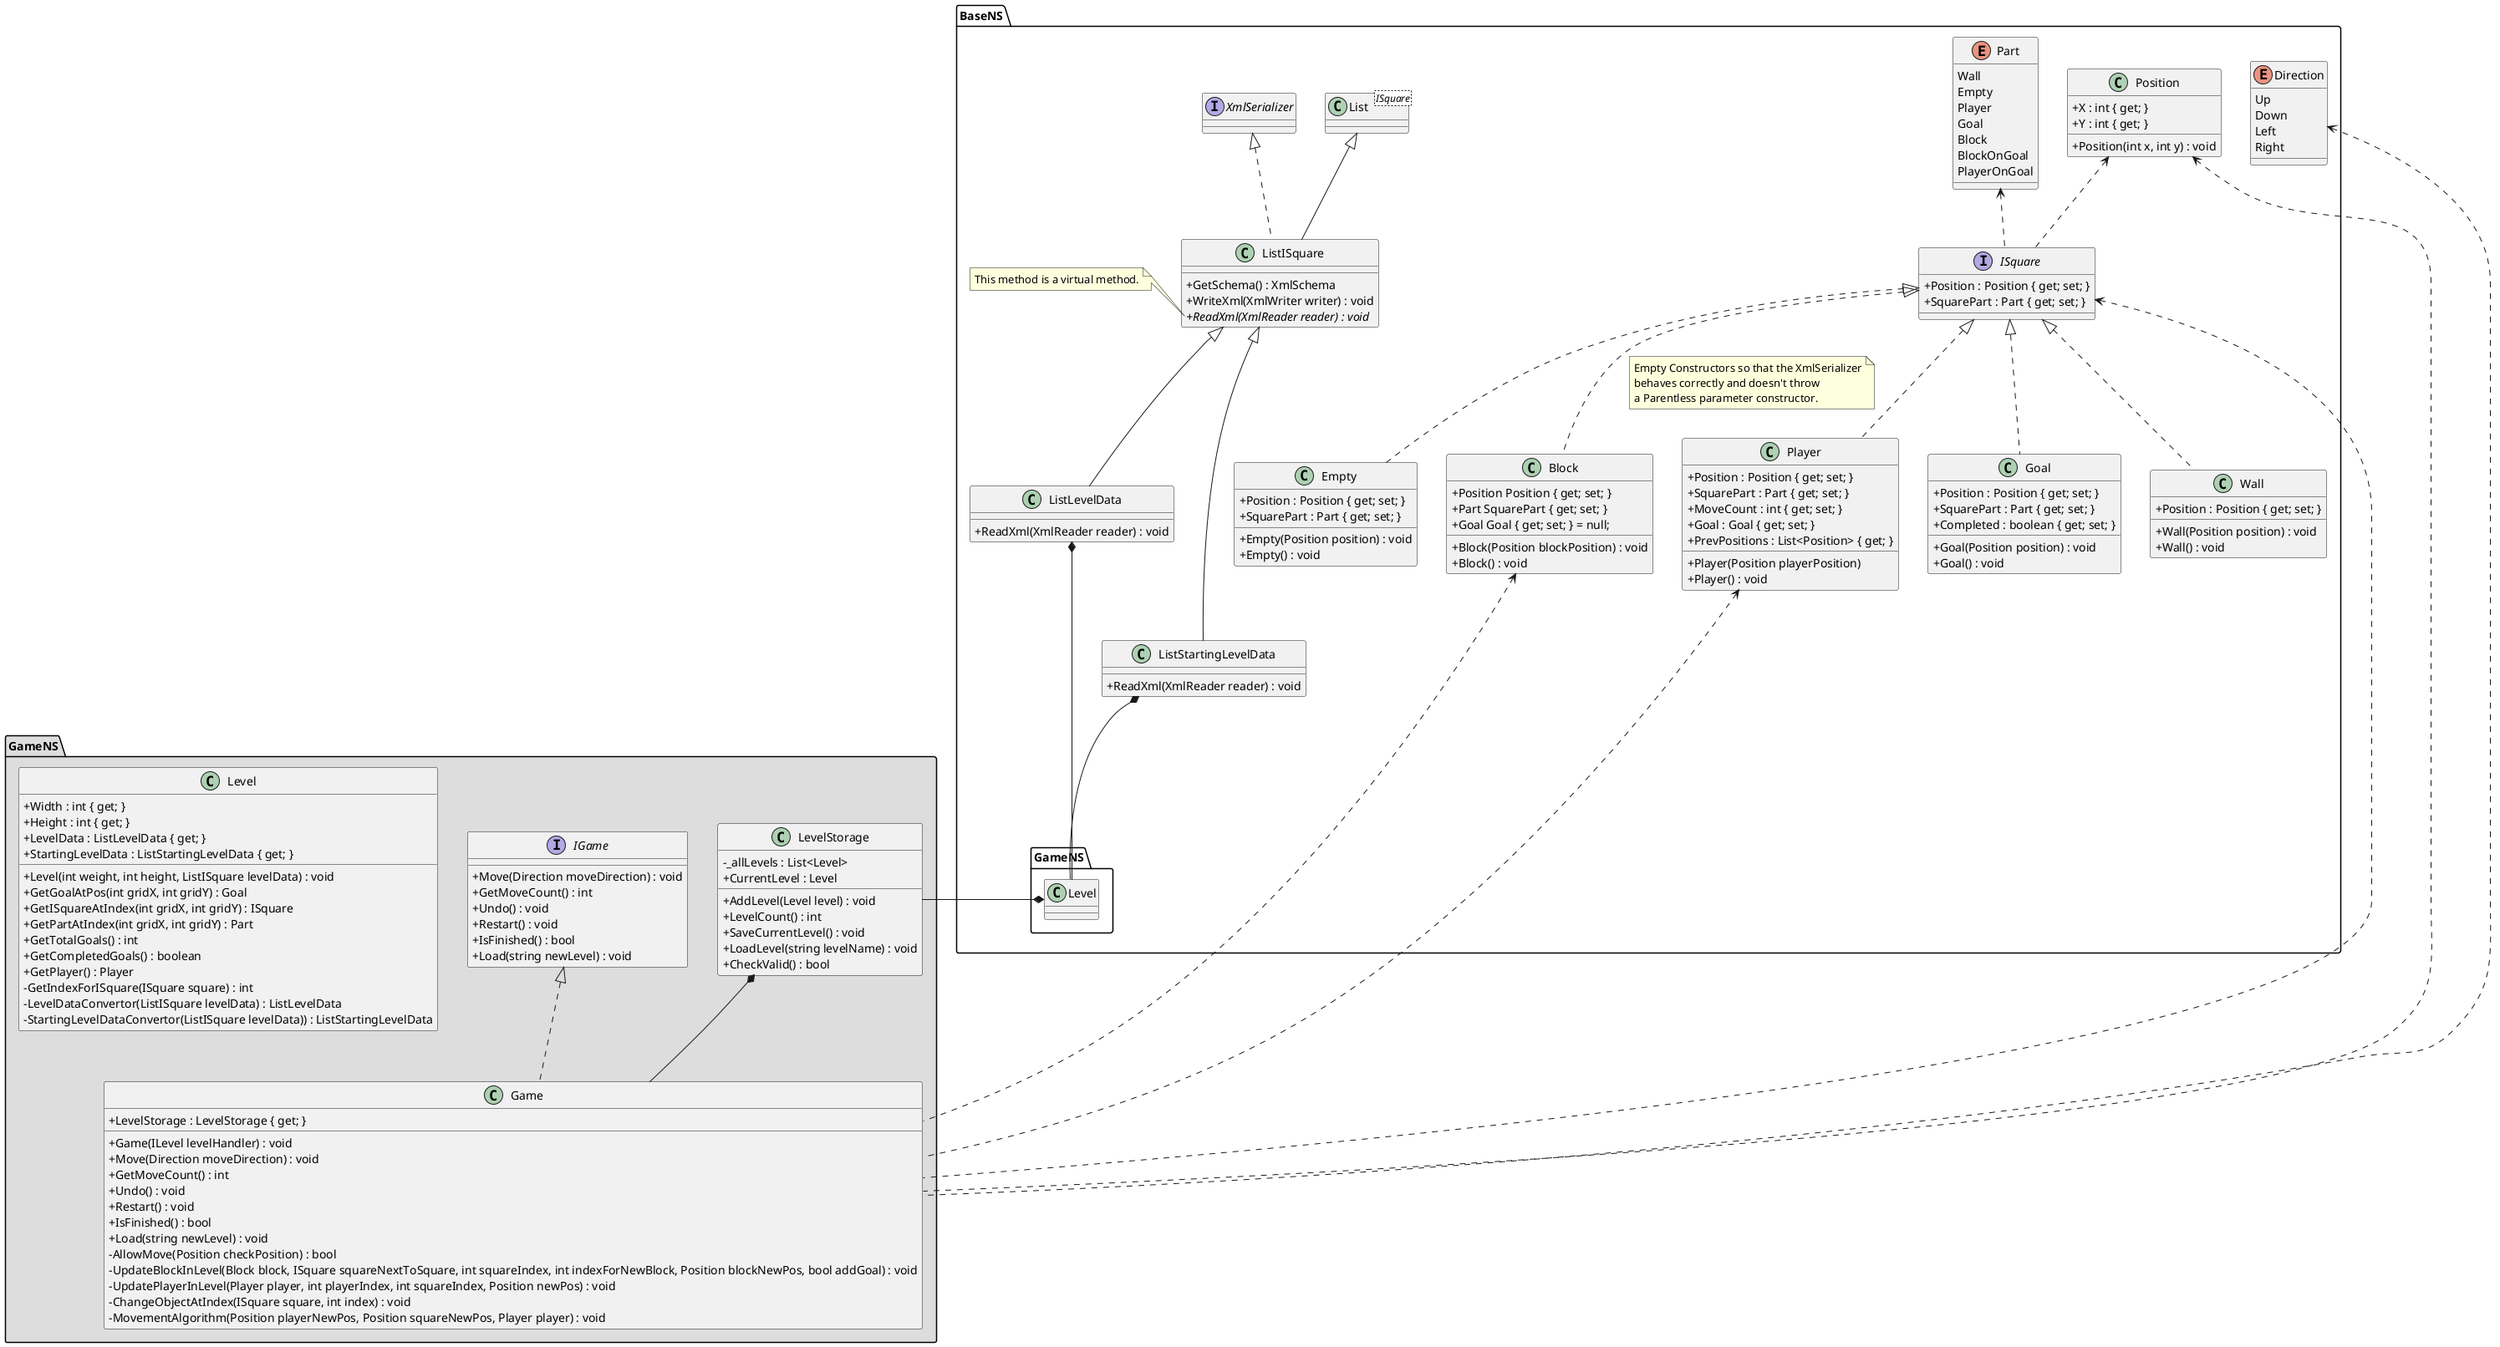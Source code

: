 @startuml
skinparam classAttributeIconSize 0
namespace BaseNS {
    Position <.. ISquare
    Part <.. ISquare
    ListLevelData *--- GameNS.Level
    ListStartingLevelData *-- GameNS.Level
    
    class ListISquare extends List
    class ListISquare implements XmlSerializer
    class Goal implements ISquare
    class Player implements ISquare
    class Wall implements ISquare
    class Block implements ISquare
    note left on link
        Empty Constructors so that the XmlSerializer
        behaves correctly and doesn't throw
        a Parentless parameter constructor.
    endnote
    class Empty implements ISquare
    
    class ListLevelData extends ListISquare
    class ListStartingLevelData extends ListISquare
    
    interface ISquare {
        +Position : Position { get; set; }
        +SquarePart : Part { get; set; } 
    }
    
    enum Direction { 
        Up
        Down 
        Left
        Right 
    }
    
    enum Part {
        Wall
        Empty
        Player
        Goal
        Block
        BlockOnGoal
        PlayerOnGoal
    }
    
    class Position {
        +X : int { get; }
        +Y : int { get; }
        +Position(int x, int y) : void
    }
    
    class Wall {
        +Wall(Position position) : void
        +Wall() : void
        +Position : Position { get; set; }
        
    }
    
    class Goal {
        +Goal(Position position) : void
        +Goal() : void
        +Position : Position { get; set; }
        +SquarePart : Part { get; set; } 
        +Completed : boolean { get; set; }
        
    }
    
    class Player {
        +Player(Position playerPosition)
        +Player() : void
        +Position : Position { get; set; }
        +SquarePart : Part { get; set; } 
        +MoveCount : int { get; set; }
        +Goal : Goal { get; set; }
        +PrevPositions : List<Position> { get; }
    }
    
    class Block {
        +Block(Position blockPosition) : void
        +Block() : void
        +Position Position { get; set; }
        +Part SquarePart { get; set; }
        +Goal Goal { get; set; } = null;
    }
    
    class Empty {
        +Empty(Position position) : void
        +Empty() : void
        +Position : Position { get; set; }
        +SquarePart : Part { get; set; } 
    }
    
    class List<ISquare> {}
    
    class ListISquare {
        +GetSchema() : XmlSchema
        +WriteXml(XmlWriter writer) : void
        +{abstract} ReadXml(XmlReader reader) : void
    }
    
    note left of ListISquare::ReadXml
        This method is a virtual method.
    endnote
    
    class ListLevelData {
        +ReadXml(XmlReader reader) : void
    }
    
    class ListStartingLevelData {
        +ReadXml(XmlReader reader) : void
    }
}

namespace GameNS #DDDDDD {
    IGame <|.. Game
    LevelStorage *-- Game
    Level *- LevelStorage
    BaseNS.Direction <. Game
    BaseNS.Position <. Game
    BaseNS.ISquare <. Game
    BaseNS.Block <. Game
    BaseNS.Player <. Game
    
    interface IGame {
        +Move(Direction moveDirection) : void
        +GetMoveCount() : int
        +Undo() : void
        +Restart() : void
        +IsFinished() : bool
        +Load(string newLevel) : void
    }
    
    class Level {
        +Width : int { get; }
        +Height : int { get; }
        +LevelData : ListLevelData { get; }
        +StartingLevelData : ListStartingLevelData { get; }
        +Level(int weight, int height, ListISquare levelData) : void
        +GetGoalAtPos(int gridX, int gridY) : Goal
        +GetISquareAtIndex(int gridX, int gridY) : ISquare
        +GetPartAtIndex(int gridX, int gridY) : Part
        +GetTotalGoals() : int
        +GetCompletedGoals() : boolean
        +GetPlayer() : Player
        -GetIndexForISquare(ISquare square) : int
        -LevelDataConvertor(ListISquare levelData) : ListLevelData
        -StartingLevelDataConvertor(ListISquare levelData)) : ListStartingLevelData
    }
    
    class LevelStorage {
        -_allLevels : List<Level>
        +CurrentLevel : Level
        +AddLevel(Level level) : void
        +LevelCount() : int
        +SaveCurrentLevel() : void
        +LoadLevel(string levelName) : void
        +CheckValid() : bool
        
    }
    
    class Game {
        +LevelStorage : LevelStorage { get; }
        +Game(ILevel levelHandler) : void
        +Move(Direction moveDirection) : void
        +GetMoveCount() : int
        +Undo() : void
        +Restart() : void
        +IsFinished() : bool
        +Load(string newLevel) : void
        -AllowMove(Position checkPosition) : bool
        -UpdateBlockInLevel(Block block, ISquare squareNextToSquare, int squareIndex, int indexForNewBlock, Position blockNewPos, bool addGoal) : void
        -UpdatePlayerInLevel(Player player, int playerIndex, int squareIndex, Position newPos) : void
        -ChangeObjectAtIndex(ISquare square, int index) : void
        -MovementAlgorithm(Position playerNewPos, Position squareNewPos, Player player) : void
    }
}





@enduml